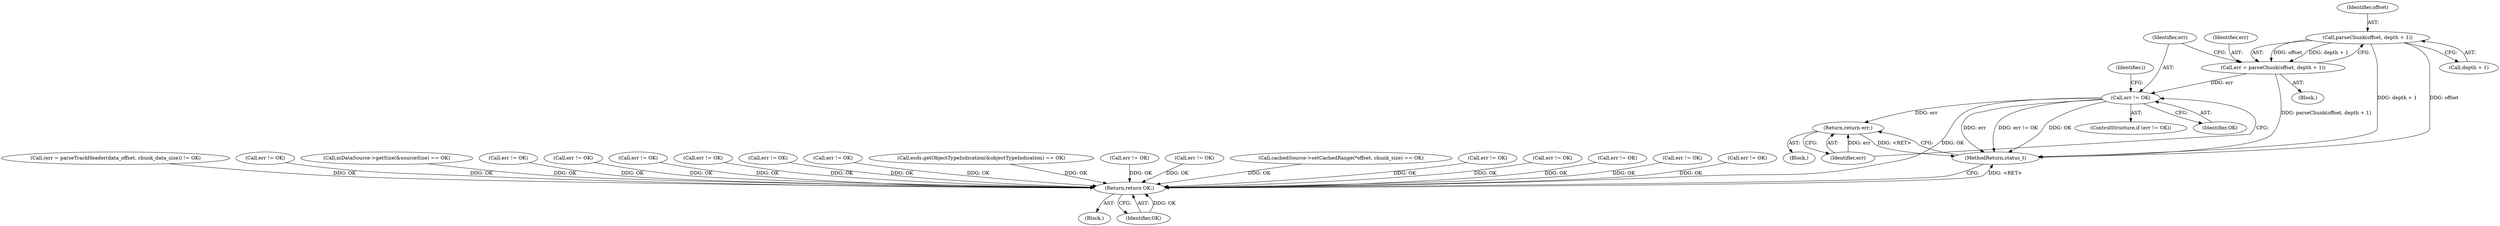 digraph "0_Android_f81038006b4c59a5a148dcad887371206033c28f_2@pointer" {
"1001551" [label="(Call,parseChunk(offset, depth + 1))"];
"1001549" [label="(Call,err = parseChunk(offset, depth + 1))"];
"1001557" [label="(Call,err != OK)"];
"1001561" [label="(Return,return err;)"];
"1003287" [label="(Return,return OK;)"];
"1001046" [label="(Call,(err = parseTrackHeader(data_offset, chunk_data_size)) != OK)"];
"1000526" [label="(Call,err != OK)"];
"1000194" [label="(Call,mDataSource->getSize(&sourceSize) == OK)"];
"1003289" [label="(MethodReturn,status_t)"];
"1001546" [label="(Identifier,i)"];
"1001698" [label="(Call,err != OK)"];
"1001561" [label="(Return,return err;)"];
"1001552" [label="(Identifier,offset)"];
"1001556" [label="(ControlStructure,if (err != OK))"];
"1002193" [label="(Call,err != OK)"];
"1001909" [label="(Call,err != OK)"];
"1001547" [label="(Block,)"];
"1002625" [label="(Call,err != OK)"];
"1001560" [label="(Block,)"];
"1001551" [label="(Call,parseChunk(offset, depth + 1))"];
"1001838" [label="(Call,err != OK)"];
"1000611" [label="(Call,err != OK)"];
"1003287" [label="(Return,return OK;)"];
"1000107" [label="(Block,)"];
"1002362" [label="(Call,esds.getObjectTypeIndication(&objectTypeIndication) == OK)"];
"1003228" [label="(Call,err != OK)"];
"1001559" [label="(Identifier,OK)"];
"1001553" [label="(Call,depth + 1)"];
"1001558" [label="(Identifier,err)"];
"1001562" [label="(Identifier,err)"];
"1002162" [label="(Call,err != OK)"];
"1001549" [label="(Call,err = parseChunk(offset, depth + 1))"];
"1000421" [label="(Call,cachedSource->setCachedRange(*offset, chunk_size) == OK)"];
"1001954" [label="(Call,err != OK)"];
"1003288" [label="(Identifier,OK)"];
"1002131" [label="(Call,err != OK)"];
"1001878" [label="(Call,err != OK)"];
"1002590" [label="(Call,err != OK)"];
"1001550" [label="(Identifier,err)"];
"1001557" [label="(Call,err != OK)"];
"1002336" [label="(Call,err != OK)"];
"1001551" -> "1001549"  [label="AST: "];
"1001551" -> "1001553"  [label="CFG: "];
"1001552" -> "1001551"  [label="AST: "];
"1001553" -> "1001551"  [label="AST: "];
"1001549" -> "1001551"  [label="CFG: "];
"1001551" -> "1003289"  [label="DDG: depth + 1"];
"1001551" -> "1003289"  [label="DDG: offset"];
"1001551" -> "1001549"  [label="DDG: offset"];
"1001551" -> "1001549"  [label="DDG: depth + 1"];
"1001549" -> "1001547"  [label="AST: "];
"1001550" -> "1001549"  [label="AST: "];
"1001558" -> "1001549"  [label="CFG: "];
"1001549" -> "1003289"  [label="DDG: parseChunk(offset, depth + 1)"];
"1001549" -> "1001557"  [label="DDG: err"];
"1001557" -> "1001556"  [label="AST: "];
"1001557" -> "1001559"  [label="CFG: "];
"1001558" -> "1001557"  [label="AST: "];
"1001559" -> "1001557"  [label="AST: "];
"1001562" -> "1001557"  [label="CFG: "];
"1001546" -> "1001557"  [label="CFG: "];
"1001557" -> "1003289"  [label="DDG: err"];
"1001557" -> "1003289"  [label="DDG: err != OK"];
"1001557" -> "1003289"  [label="DDG: OK"];
"1001557" -> "1001561"  [label="DDG: err"];
"1001557" -> "1003287"  [label="DDG: OK"];
"1001561" -> "1001560"  [label="AST: "];
"1001561" -> "1001562"  [label="CFG: "];
"1001562" -> "1001561"  [label="AST: "];
"1003289" -> "1001561"  [label="CFG: "];
"1001561" -> "1003289"  [label="DDG: <RET>"];
"1001562" -> "1001561"  [label="DDG: err"];
"1003287" -> "1000107"  [label="AST: "];
"1003287" -> "1003288"  [label="CFG: "];
"1003288" -> "1003287"  [label="AST: "];
"1003289" -> "1003287"  [label="CFG: "];
"1003287" -> "1003289"  [label="DDG: <RET>"];
"1003288" -> "1003287"  [label="DDG: OK"];
"1002131" -> "1003287"  [label="DDG: OK"];
"1001698" -> "1003287"  [label="DDG: OK"];
"1001909" -> "1003287"  [label="DDG: OK"];
"1000611" -> "1003287"  [label="DDG: OK"];
"1000421" -> "1003287"  [label="DDG: OK"];
"1002590" -> "1003287"  [label="DDG: OK"];
"1001838" -> "1003287"  [label="DDG: OK"];
"1001878" -> "1003287"  [label="DDG: OK"];
"1002362" -> "1003287"  [label="DDG: OK"];
"1000526" -> "1003287"  [label="DDG: OK"];
"1002625" -> "1003287"  [label="DDG: OK"];
"1001954" -> "1003287"  [label="DDG: OK"];
"1002162" -> "1003287"  [label="DDG: OK"];
"1002336" -> "1003287"  [label="DDG: OK"];
"1002193" -> "1003287"  [label="DDG: OK"];
"1001046" -> "1003287"  [label="DDG: OK"];
"1000194" -> "1003287"  [label="DDG: OK"];
"1003228" -> "1003287"  [label="DDG: OK"];
}
